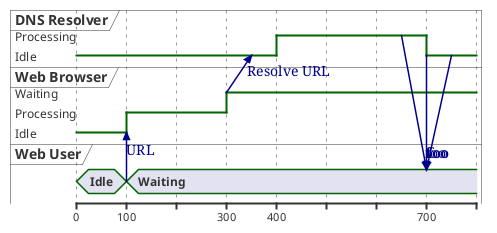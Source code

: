 {
  "sha1": "ikdjxaonwkfa2ap8hlan16xf75nk4ab",
  "insertion": {
    "when": "2024-06-03T18:59:30.814Z",
    "user": "plantuml@gmail.com"
  }
}
@startuml
robust "DNS Resolver" as DNS
robust "Web Browser" as WB
concise "Web User" as WU

@0
WU is Idle
WB is Idle
DNS is Idle

@+100
WU -> WB : URL
WU is Waiting
WB is Processing

@+200
WB is Waiting
WB -> DNS@+50 : Resolve URL

@+100
DNS is Processing

@+300
DNS is Idle
DNS -> WU : foo
DNS@650 -> WU : foo
DNS@750 -> WU : foo
@enduml
